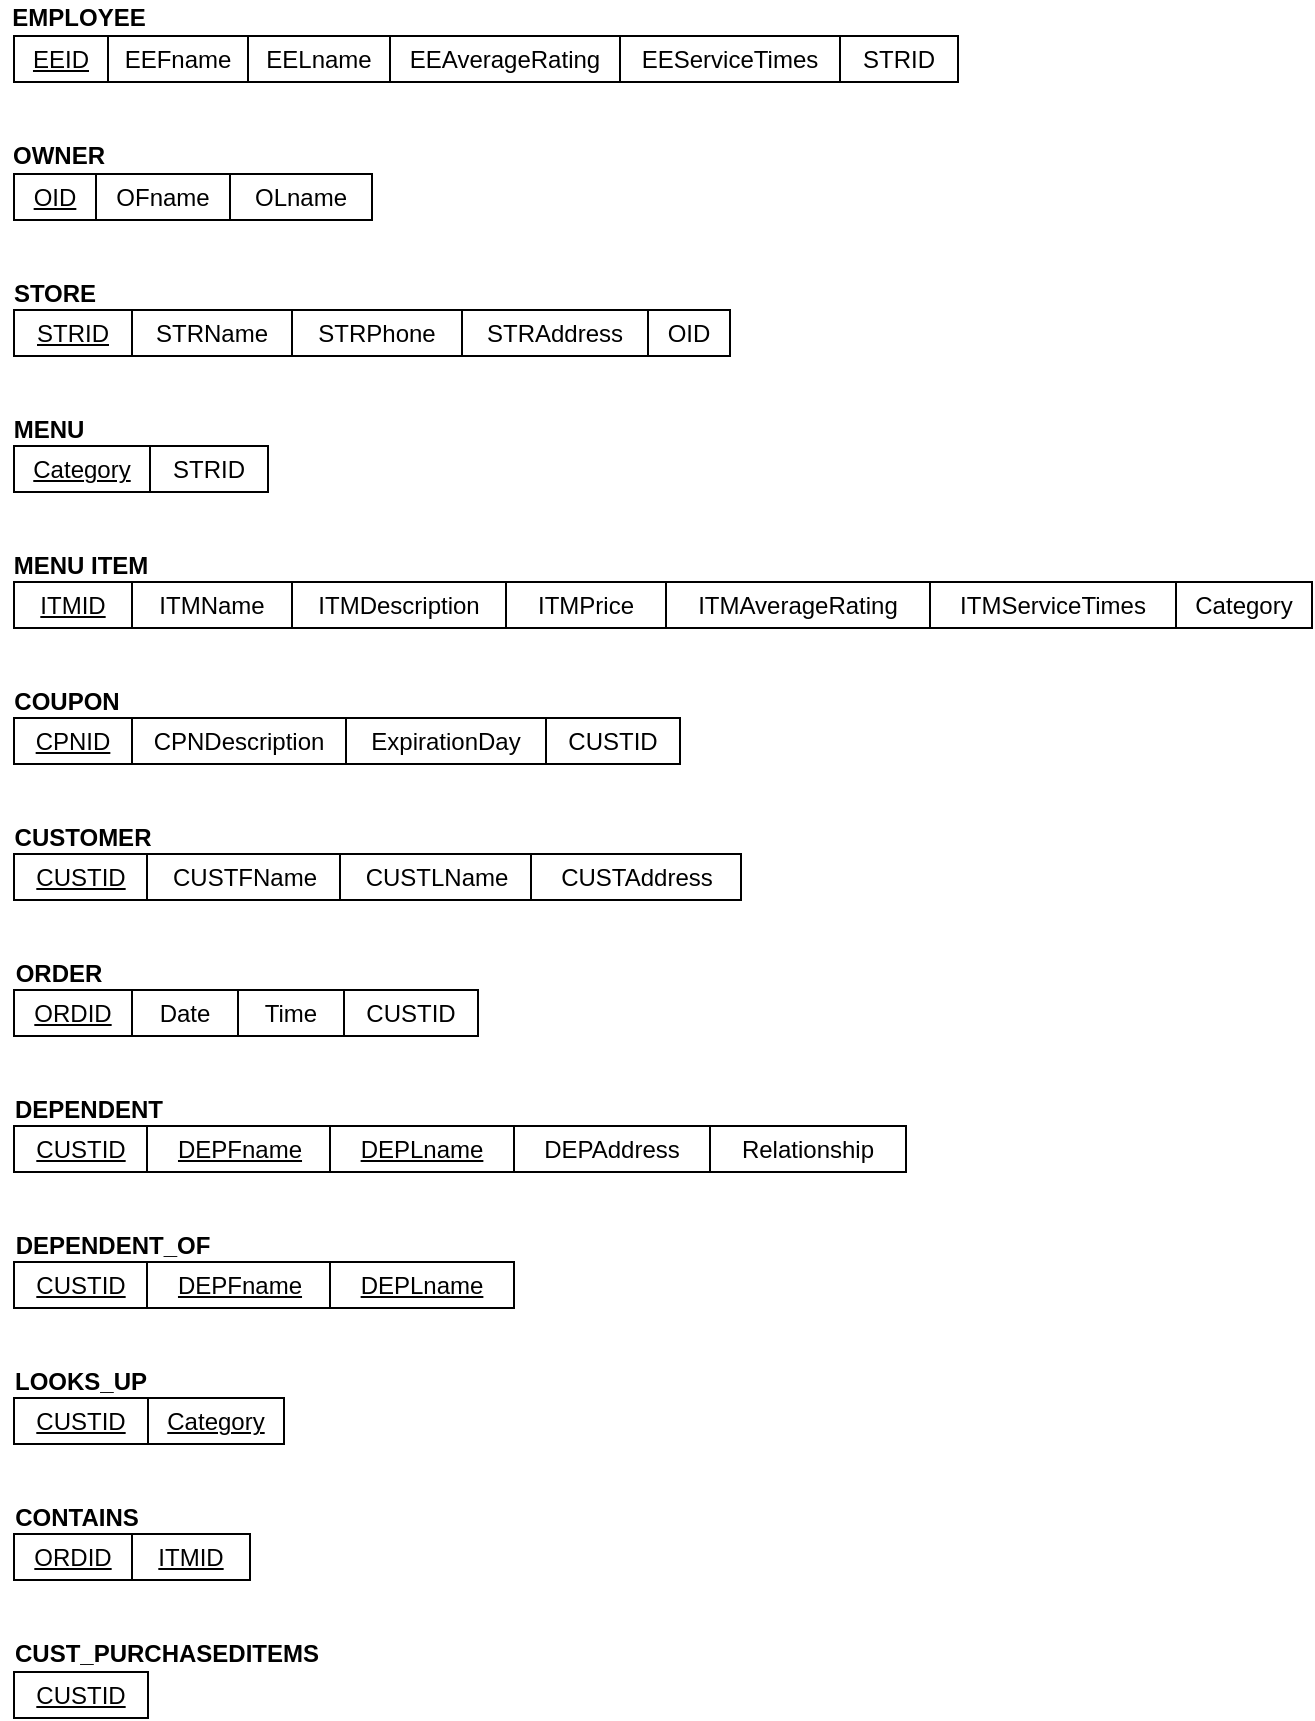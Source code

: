 <mxfile version="17.2.1" type="github">
  <diagram id="nhuyVc3oaAdcE0vp1AjG" name="Page-1">
    <mxGraphModel dx="1112" dy="411" grid="0" gridSize="10" guides="1" tooltips="1" connect="1" arrows="1" fold="1" page="1" pageScale="1" pageWidth="850" pageHeight="1100" math="0" shadow="0">
      <root>
        <mxCell id="0" />
        <mxCell id="1" parent="0" />
        <mxCell id="MLQ4P6cynSFWtZAP8pS3-1" value="&lt;u&gt;EEID&lt;/u&gt;" style="rounded=0;whiteSpace=wrap;html=1;" vertex="1" parent="1">
          <mxGeometry x="45" y="55" width="47" height="23" as="geometry" />
        </mxCell>
        <mxCell id="MLQ4P6cynSFWtZAP8pS3-3" value="&lt;b&gt;EMPLOYEE&lt;/b&gt;" style="text;html=1;align=center;verticalAlign=middle;resizable=0;points=[];autosize=1;strokeColor=none;fillColor=none;" vertex="1" parent="1">
          <mxGeometry x="38" y="37" width="77" height="18" as="geometry" />
        </mxCell>
        <mxCell id="MLQ4P6cynSFWtZAP8pS3-4" value="&lt;span&gt;EEFname&lt;/span&gt;" style="rounded=0;whiteSpace=wrap;html=1;" vertex="1" parent="1">
          <mxGeometry x="92" y="55" width="70" height="23" as="geometry" />
        </mxCell>
        <mxCell id="MLQ4P6cynSFWtZAP8pS3-5" value="&lt;span&gt;EELname&lt;/span&gt;" style="rounded=0;whiteSpace=wrap;html=1;" vertex="1" parent="1">
          <mxGeometry x="162" y="55" width="71" height="23" as="geometry" />
        </mxCell>
        <mxCell id="MLQ4P6cynSFWtZAP8pS3-6" value="EEAverageRating" style="rounded=0;whiteSpace=wrap;html=1;" vertex="1" parent="1">
          <mxGeometry x="233" y="55" width="115" height="23" as="geometry" />
        </mxCell>
        <mxCell id="MLQ4P6cynSFWtZAP8pS3-8" value="EEServiceTimes" style="rounded=0;whiteSpace=wrap;html=1;" vertex="1" parent="1">
          <mxGeometry x="348" y="55" width="110" height="23" as="geometry" />
        </mxCell>
        <mxCell id="MLQ4P6cynSFWtZAP8pS3-9" value="&lt;b&gt;OWNER&lt;/b&gt;" style="text;html=1;align=center;verticalAlign=middle;resizable=0;points=[];autosize=1;strokeColor=none;fillColor=none;" vertex="1" parent="1">
          <mxGeometry x="39" y="106" width="56" height="18" as="geometry" />
        </mxCell>
        <mxCell id="MLQ4P6cynSFWtZAP8pS3-10" value="&lt;u&gt;OID&lt;/u&gt;" style="rounded=0;whiteSpace=wrap;html=1;" vertex="1" parent="1">
          <mxGeometry x="45" y="124" width="41" height="23" as="geometry" />
        </mxCell>
        <mxCell id="MLQ4P6cynSFWtZAP8pS3-12" value="OFname" style="rounded=0;whiteSpace=wrap;html=1;" vertex="1" parent="1">
          <mxGeometry x="86" y="124" width="67" height="23" as="geometry" />
        </mxCell>
        <mxCell id="MLQ4P6cynSFWtZAP8pS3-13" value="OLname" style="rounded=0;whiteSpace=wrap;html=1;" vertex="1" parent="1">
          <mxGeometry x="153" y="124" width="71" height="23" as="geometry" />
        </mxCell>
        <mxCell id="MLQ4P6cynSFWtZAP8pS3-14" value="&lt;b&gt;STORE&lt;/b&gt;" style="text;html=1;align=center;verticalAlign=middle;resizable=0;points=[];autosize=1;strokeColor=none;fillColor=none;" vertex="1" parent="1">
          <mxGeometry x="39" y="175" width="51" height="18" as="geometry" />
        </mxCell>
        <mxCell id="MLQ4P6cynSFWtZAP8pS3-15" value="&lt;u&gt;STRID&lt;/u&gt;" style="rounded=0;whiteSpace=wrap;html=1;" vertex="1" parent="1">
          <mxGeometry x="45" y="192" width="59" height="23" as="geometry" />
        </mxCell>
        <mxCell id="MLQ4P6cynSFWtZAP8pS3-16" value="STRName" style="rounded=0;whiteSpace=wrap;html=1;" vertex="1" parent="1">
          <mxGeometry x="104" y="192" width="80" height="23" as="geometry" />
        </mxCell>
        <mxCell id="MLQ4P6cynSFWtZAP8pS3-17" value="STRPhone" style="rounded=0;whiteSpace=wrap;html=1;" vertex="1" parent="1">
          <mxGeometry x="184" y="192" width="85" height="23" as="geometry" />
        </mxCell>
        <mxCell id="MLQ4P6cynSFWtZAP8pS3-18" value="STRAddress" style="rounded=0;whiteSpace=wrap;html=1;" vertex="1" parent="1">
          <mxGeometry x="269" y="192" width="93" height="23" as="geometry" />
        </mxCell>
        <mxCell id="MLQ4P6cynSFWtZAP8pS3-19" value="&lt;b&gt;MENU&lt;/b&gt;" style="text;html=1;align=center;verticalAlign=middle;resizable=0;points=[];autosize=1;strokeColor=none;fillColor=none;" vertex="1" parent="1">
          <mxGeometry x="39" y="243" width="45" height="18" as="geometry" />
        </mxCell>
        <mxCell id="MLQ4P6cynSFWtZAP8pS3-20" value="&lt;u&gt;Category&lt;/u&gt;" style="rounded=0;whiteSpace=wrap;html=1;" vertex="1" parent="1">
          <mxGeometry x="45" y="260" width="68" height="23" as="geometry" />
        </mxCell>
        <mxCell id="MLQ4P6cynSFWtZAP8pS3-21" value="&lt;b&gt;MENU ITEM&lt;/b&gt;" style="text;html=1;align=center;verticalAlign=middle;resizable=0;points=[];autosize=1;strokeColor=none;fillColor=none;" vertex="1" parent="1">
          <mxGeometry x="39" y="311" width="77" height="18" as="geometry" />
        </mxCell>
        <mxCell id="MLQ4P6cynSFWtZAP8pS3-23" value="&lt;u&gt;ITMID&lt;/u&gt;" style="rounded=0;whiteSpace=wrap;html=1;" vertex="1" parent="1">
          <mxGeometry x="45" y="328" width="59" height="23" as="geometry" />
        </mxCell>
        <mxCell id="MLQ4P6cynSFWtZAP8pS3-24" value="ITMName" style="rounded=0;whiteSpace=wrap;html=1;" vertex="1" parent="1">
          <mxGeometry x="104" y="328" width="80" height="23" as="geometry" />
        </mxCell>
        <mxCell id="MLQ4P6cynSFWtZAP8pS3-25" value="ITMDescription" style="rounded=0;whiteSpace=wrap;html=1;" vertex="1" parent="1">
          <mxGeometry x="184" y="328" width="107" height="23" as="geometry" />
        </mxCell>
        <mxCell id="MLQ4P6cynSFWtZAP8pS3-26" value="ITMPrice" style="rounded=0;whiteSpace=wrap;html=1;" vertex="1" parent="1">
          <mxGeometry x="291" y="328" width="80" height="23" as="geometry" />
        </mxCell>
        <mxCell id="MLQ4P6cynSFWtZAP8pS3-27" value="ITMAverageRating" style="rounded=0;whiteSpace=wrap;html=1;" vertex="1" parent="1">
          <mxGeometry x="371" y="328" width="132" height="23" as="geometry" />
        </mxCell>
        <mxCell id="MLQ4P6cynSFWtZAP8pS3-28" value="ITMServiceTimes" style="rounded=0;whiteSpace=wrap;html=1;" vertex="1" parent="1">
          <mxGeometry x="503" y="328" width="123" height="23" as="geometry" />
        </mxCell>
        <mxCell id="MLQ4P6cynSFWtZAP8pS3-29" value="&lt;b&gt;COUPON&lt;/b&gt;" style="text;html=1;align=center;verticalAlign=middle;resizable=0;points=[];autosize=1;strokeColor=none;fillColor=none;" vertex="1" parent="1">
          <mxGeometry x="39" y="379" width="63" height="18" as="geometry" />
        </mxCell>
        <mxCell id="MLQ4P6cynSFWtZAP8pS3-30" value="&lt;u&gt;CPNID&lt;/u&gt;" style="rounded=0;whiteSpace=wrap;html=1;" vertex="1" parent="1">
          <mxGeometry x="45" y="396" width="59" height="23" as="geometry" />
        </mxCell>
        <mxCell id="MLQ4P6cynSFWtZAP8pS3-31" value="CPNDescription" style="rounded=0;whiteSpace=wrap;html=1;" vertex="1" parent="1">
          <mxGeometry x="104" y="396" width="107" height="23" as="geometry" />
        </mxCell>
        <mxCell id="MLQ4P6cynSFWtZAP8pS3-32" value="ExpirationDay" style="rounded=0;whiteSpace=wrap;html=1;" vertex="1" parent="1">
          <mxGeometry x="211" y="396" width="100" height="23" as="geometry" />
        </mxCell>
        <mxCell id="MLQ4P6cynSFWtZAP8pS3-33" value="&lt;b&gt;CUSTOMER&lt;/b&gt;" style="text;html=1;align=center;verticalAlign=middle;resizable=0;points=[];autosize=1;strokeColor=none;fillColor=none;" vertex="1" parent="1">
          <mxGeometry x="40" y="447" width="78" height="18" as="geometry" />
        </mxCell>
        <mxCell id="MLQ4P6cynSFWtZAP8pS3-34" value="&lt;u&gt;CUSTID&lt;/u&gt;" style="rounded=0;whiteSpace=wrap;html=1;" vertex="1" parent="1">
          <mxGeometry x="45" y="464" width="67" height="23" as="geometry" />
        </mxCell>
        <mxCell id="MLQ4P6cynSFWtZAP8pS3-35" value="CUSTFName" style="rounded=0;whiteSpace=wrap;html=1;" vertex="1" parent="1">
          <mxGeometry x="111.5" y="464" width="96.5" height="23" as="geometry" />
        </mxCell>
        <mxCell id="MLQ4P6cynSFWtZAP8pS3-36" value="CUSTLName" style="rounded=0;whiteSpace=wrap;html=1;" vertex="1" parent="1">
          <mxGeometry x="208" y="464" width="96.5" height="23" as="geometry" />
        </mxCell>
        <mxCell id="MLQ4P6cynSFWtZAP8pS3-37" value="CUSTAddress" style="rounded=0;whiteSpace=wrap;html=1;" vertex="1" parent="1">
          <mxGeometry x="303.5" y="464" width="105" height="23" as="geometry" />
        </mxCell>
        <mxCell id="MLQ4P6cynSFWtZAP8pS3-38" value="&lt;b&gt;ORDER&lt;/b&gt;" style="text;html=1;align=center;verticalAlign=middle;resizable=0;points=[];autosize=1;strokeColor=none;fillColor=none;" vertex="1" parent="1">
          <mxGeometry x="40" y="515" width="53" height="18" as="geometry" />
        </mxCell>
        <mxCell id="MLQ4P6cynSFWtZAP8pS3-39" value="&lt;u&gt;ORDID&lt;/u&gt;" style="rounded=0;whiteSpace=wrap;html=1;" vertex="1" parent="1">
          <mxGeometry x="45" y="532" width="59" height="23" as="geometry" />
        </mxCell>
        <mxCell id="MLQ4P6cynSFWtZAP8pS3-40" value="Date" style="rounded=0;whiteSpace=wrap;html=1;" vertex="1" parent="1">
          <mxGeometry x="104" y="532" width="53" height="23" as="geometry" />
        </mxCell>
        <mxCell id="MLQ4P6cynSFWtZAP8pS3-41" value="Time" style="rounded=0;whiteSpace=wrap;html=1;" vertex="1" parent="1">
          <mxGeometry x="157" y="532" width="53" height="23" as="geometry" />
        </mxCell>
        <mxCell id="MLQ4P6cynSFWtZAP8pS3-42" value="&lt;b&gt;DEPENDENT&lt;/b&gt;" style="text;html=1;align=center;verticalAlign=middle;resizable=0;points=[];autosize=1;strokeColor=none;fillColor=none;" vertex="1" parent="1">
          <mxGeometry x="40" y="583" width="84" height="18" as="geometry" />
        </mxCell>
        <mxCell id="MLQ4P6cynSFWtZAP8pS3-43" value="&lt;u&gt;CUSTID&lt;/u&gt;" style="rounded=0;whiteSpace=wrap;html=1;" vertex="1" parent="1">
          <mxGeometry x="45" y="600" width="67" height="23" as="geometry" />
        </mxCell>
        <mxCell id="MLQ4P6cynSFWtZAP8pS3-44" value="&lt;u&gt;DEPFname&lt;/u&gt;" style="rounded=0;whiteSpace=wrap;html=1;" vertex="1" parent="1">
          <mxGeometry x="111.5" y="600" width="92" height="23" as="geometry" />
        </mxCell>
        <mxCell id="MLQ4P6cynSFWtZAP8pS3-45" value="&lt;u&gt;DEPLname&lt;/u&gt;" style="rounded=0;whiteSpace=wrap;html=1;" vertex="1" parent="1">
          <mxGeometry x="203" y="600" width="92" height="23" as="geometry" />
        </mxCell>
        <mxCell id="MLQ4P6cynSFWtZAP8pS3-46" value="DEPAddress" style="rounded=0;whiteSpace=wrap;html=1;" vertex="1" parent="1">
          <mxGeometry x="295" y="600" width="98" height="23" as="geometry" />
        </mxCell>
        <mxCell id="MLQ4P6cynSFWtZAP8pS3-47" value="Relationship" style="rounded=0;whiteSpace=wrap;html=1;" vertex="1" parent="1">
          <mxGeometry x="393" y="600" width="98" height="23" as="geometry" />
        </mxCell>
        <mxCell id="MLQ4P6cynSFWtZAP8pS3-48" value="STRID" style="rounded=0;whiteSpace=wrap;html=1;" vertex="1" parent="1">
          <mxGeometry x="458" y="55" width="59" height="23" as="geometry" />
        </mxCell>
        <mxCell id="MLQ4P6cynSFWtZAP8pS3-49" value="OID" style="rounded=0;whiteSpace=wrap;html=1;" vertex="1" parent="1">
          <mxGeometry x="362" y="192" width="41" height="23" as="geometry" />
        </mxCell>
        <mxCell id="MLQ4P6cynSFWtZAP8pS3-50" value="STRID" style="rounded=0;whiteSpace=wrap;html=1;" vertex="1" parent="1">
          <mxGeometry x="113" y="260" width="59" height="23" as="geometry" />
        </mxCell>
        <mxCell id="MLQ4P6cynSFWtZAP8pS3-52" value="Category" style="rounded=0;whiteSpace=wrap;html=1;" vertex="1" parent="1">
          <mxGeometry x="626" y="328" width="68" height="23" as="geometry" />
        </mxCell>
        <mxCell id="MLQ4P6cynSFWtZAP8pS3-53" value="CUSTID" style="rounded=0;whiteSpace=wrap;html=1;" vertex="1" parent="1">
          <mxGeometry x="311" y="396" width="67" height="23" as="geometry" />
        </mxCell>
        <mxCell id="MLQ4P6cynSFWtZAP8pS3-54" value="CUSTID" style="rounded=0;whiteSpace=wrap;html=1;" vertex="1" parent="1">
          <mxGeometry x="210" y="532" width="67" height="23" as="geometry" />
        </mxCell>
        <mxCell id="MLQ4P6cynSFWtZAP8pS3-55" value="&lt;b&gt;DEPENDENT_OF&lt;/b&gt;" style="text;html=1;align=center;verticalAlign=middle;resizable=0;points=[];autosize=1;strokeColor=none;fillColor=none;" vertex="1" parent="1">
          <mxGeometry x="40" y="651" width="107" height="18" as="geometry" />
        </mxCell>
        <mxCell id="MLQ4P6cynSFWtZAP8pS3-56" value="&lt;u&gt;CUSTID&lt;/u&gt;" style="rounded=0;whiteSpace=wrap;html=1;" vertex="1" parent="1">
          <mxGeometry x="45" y="668" width="67" height="23" as="geometry" />
        </mxCell>
        <mxCell id="MLQ4P6cynSFWtZAP8pS3-57" value="&lt;u&gt;DEPFname&lt;/u&gt;" style="rounded=0;whiteSpace=wrap;html=1;" vertex="1" parent="1">
          <mxGeometry x="111.5" y="668" width="92" height="23" as="geometry" />
        </mxCell>
        <mxCell id="MLQ4P6cynSFWtZAP8pS3-58" value="&lt;u&gt;DEPLname&lt;/u&gt;" style="rounded=0;whiteSpace=wrap;html=1;" vertex="1" parent="1">
          <mxGeometry x="203" y="668" width="92" height="23" as="geometry" />
        </mxCell>
        <mxCell id="MLQ4P6cynSFWtZAP8pS3-59" value="&lt;b&gt;LOOKS_UP&lt;/b&gt;" style="text;html=1;align=center;verticalAlign=middle;resizable=0;points=[];autosize=1;strokeColor=none;fillColor=none;" vertex="1" parent="1">
          <mxGeometry x="40" y="719" width="76" height="18" as="geometry" />
        </mxCell>
        <mxCell id="MLQ4P6cynSFWtZAP8pS3-60" value="&lt;u&gt;CUSTID&lt;/u&gt;" style="rounded=0;whiteSpace=wrap;html=1;" vertex="1" parent="1">
          <mxGeometry x="45" y="736" width="67" height="23" as="geometry" />
        </mxCell>
        <mxCell id="MLQ4P6cynSFWtZAP8pS3-61" value="&lt;u&gt;Category&lt;/u&gt;" style="rounded=0;whiteSpace=wrap;html=1;" vertex="1" parent="1">
          <mxGeometry x="112" y="736" width="68" height="23" as="geometry" />
        </mxCell>
        <mxCell id="MLQ4P6cynSFWtZAP8pS3-62" value="&lt;b&gt;CONTAINS&lt;/b&gt;" style="text;html=1;align=center;verticalAlign=middle;resizable=0;points=[];autosize=1;strokeColor=none;fillColor=none;" vertex="1" parent="1">
          <mxGeometry x="40" y="787" width="72" height="18" as="geometry" />
        </mxCell>
        <mxCell id="MLQ4P6cynSFWtZAP8pS3-63" value="&lt;u&gt;ORDID&lt;/u&gt;" style="rounded=0;whiteSpace=wrap;html=1;" vertex="1" parent="1">
          <mxGeometry x="45" y="804" width="59" height="23" as="geometry" />
        </mxCell>
        <mxCell id="MLQ4P6cynSFWtZAP8pS3-64" value="&lt;u&gt;ITMID&lt;/u&gt;" style="rounded=0;whiteSpace=wrap;html=1;" vertex="1" parent="1">
          <mxGeometry x="104" y="804" width="59" height="23" as="geometry" />
        </mxCell>
        <mxCell id="MLQ4P6cynSFWtZAP8pS3-65" value="&lt;b&gt;CUST_PURCHASEDITEMS&lt;/b&gt;" style="text;html=1;align=center;verticalAlign=middle;resizable=0;points=[];autosize=1;strokeColor=none;fillColor=none;" vertex="1" parent="1">
          <mxGeometry x="40" y="855" width="162" height="18" as="geometry" />
        </mxCell>
        <mxCell id="MLQ4P6cynSFWtZAP8pS3-68" value="&lt;u&gt;CUSTID&lt;/u&gt;" style="rounded=0;whiteSpace=wrap;html=1;" vertex="1" parent="1">
          <mxGeometry x="45" y="873" width="67" height="23" as="geometry" />
        </mxCell>
      </root>
    </mxGraphModel>
  </diagram>
</mxfile>
